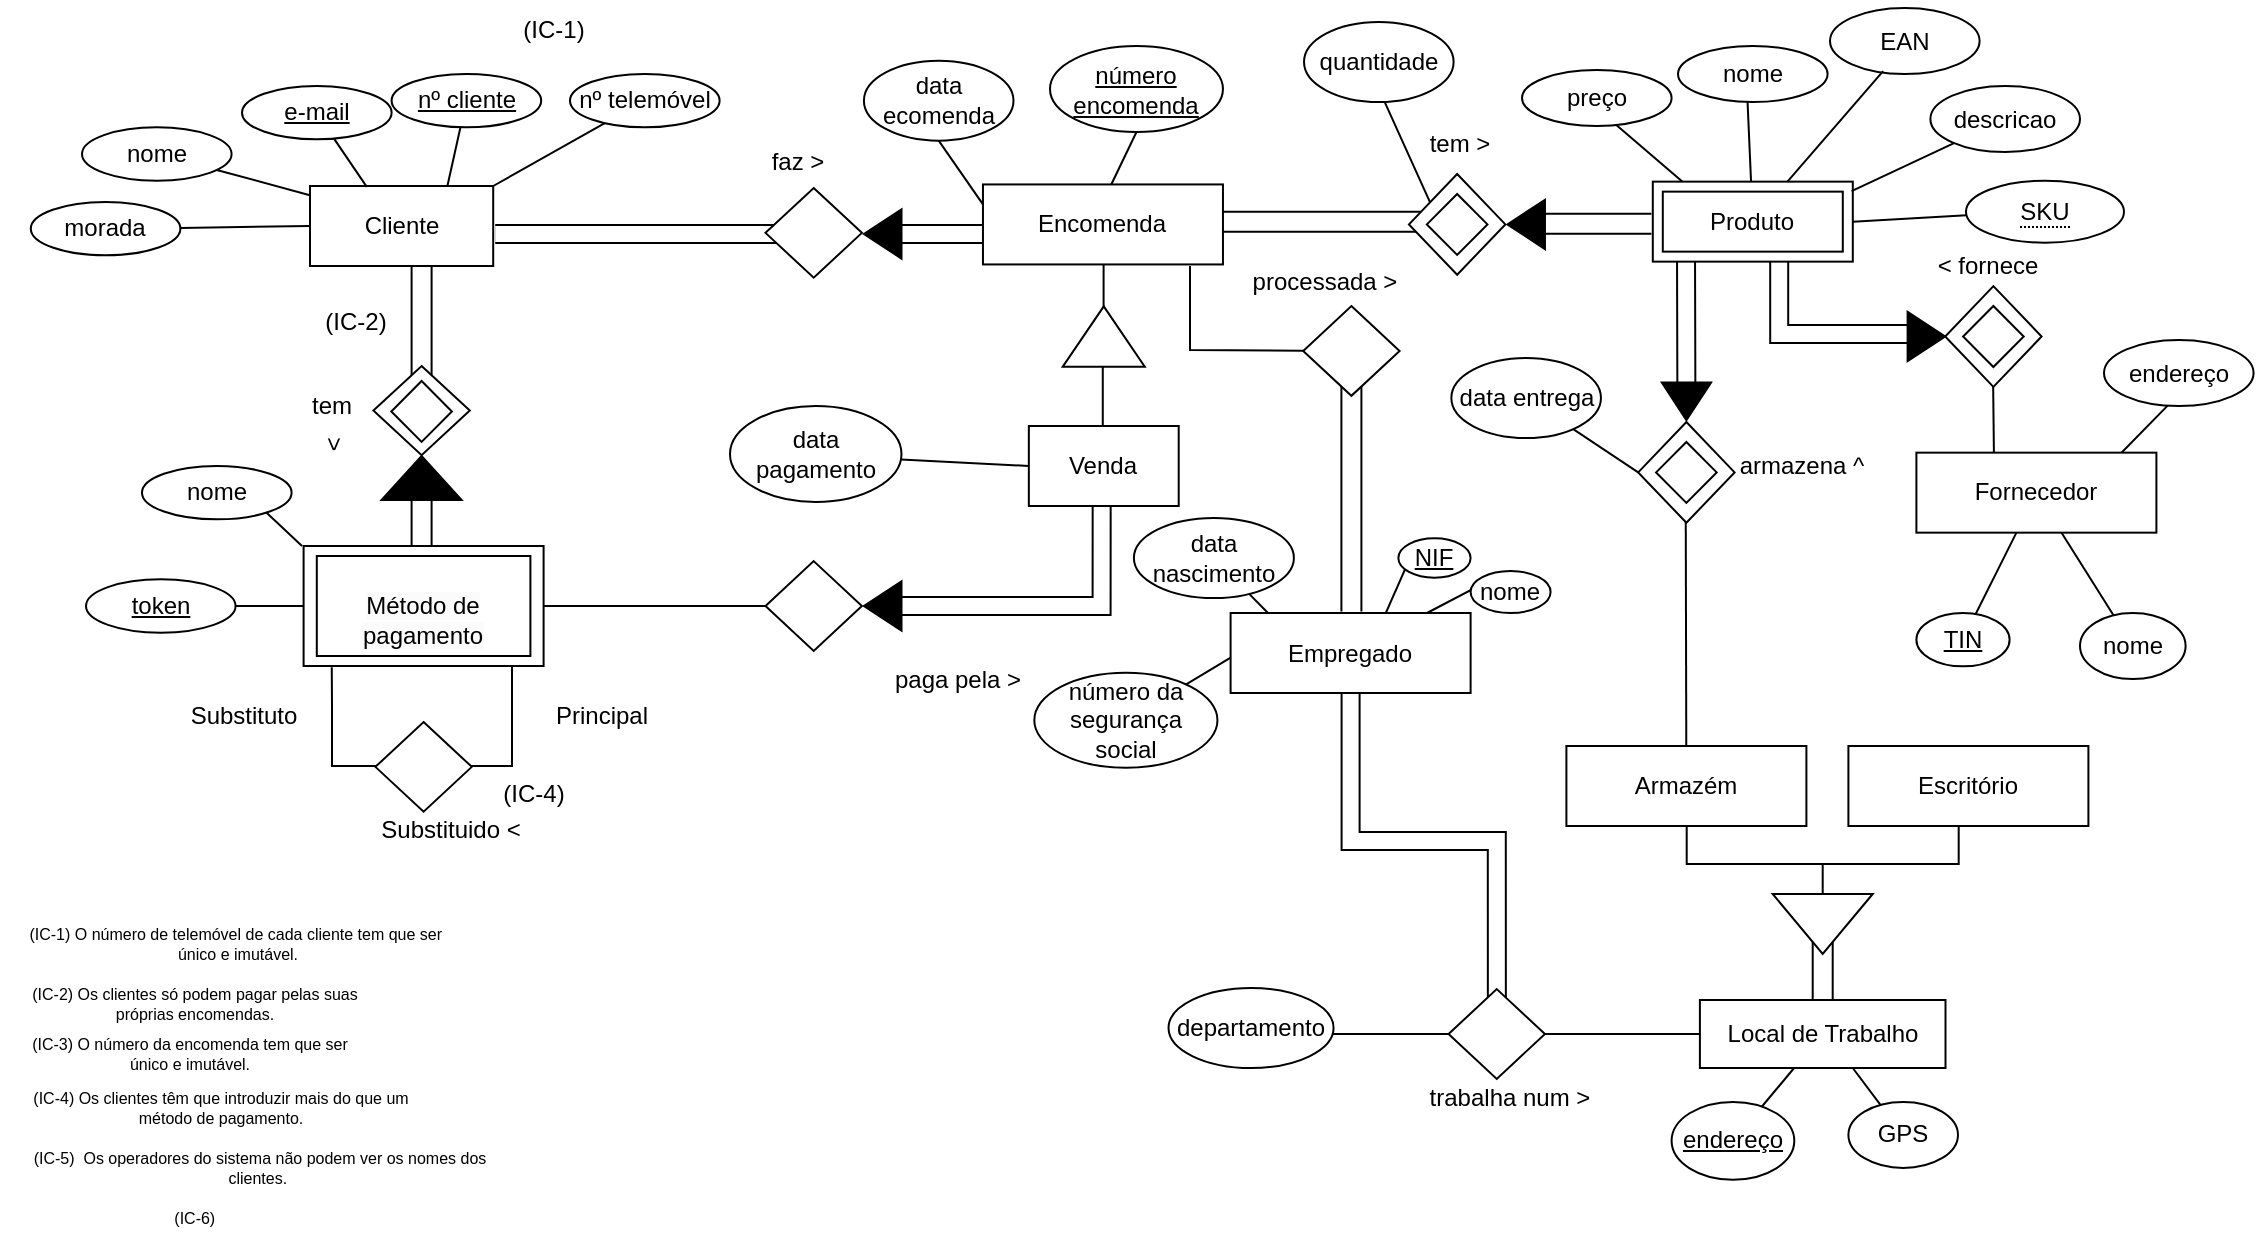<mxfile version="21.2.9" type="github">
  <diagram name="Página-1" id="aeVE_0QP12hosvdcAEiu">
    <mxGraphModel dx="961" dy="546" grid="1" gridSize="10" guides="1" tooltips="1" connect="1" arrows="1" fold="1" page="1" pageScale="1" pageWidth="1169" pageHeight="827" math="0" shadow="0">
      <root>
        <mxCell id="0" />
        <mxCell id="1" parent="0" />
        <mxCell id="XoQEpPvW4UXOymJID51b-89" value="" style="shape=filledEdge;curved=0;rounded=0;fixDash=1;endArrow=none;strokeWidth=10;fillColor=#ffffff;edgeStyle=orthogonalEdgeStyle;html=1;exitX=0.5;exitY=1;exitDx=0;exitDy=0;entryX=0.501;entryY=0.188;entryDx=0;entryDy=0;entryPerimeter=0;" edge="1" parent="1" source="XoQEpPvW4UXOymJID51b-48" target="XoQEpPvW4UXOymJID51b-82">
          <mxGeometry width="60" height="40" relative="1" as="geometry">
            <mxPoint x="690" y="450" as="sourcePoint" />
            <mxPoint x="720" y="540" as="targetPoint" />
          </mxGeometry>
        </mxCell>
        <mxCell id="XoQEpPvW4UXOymJID51b-73" value="" style="endArrow=none;html=1;rounded=0;entryX=0.413;entryY=0.045;entryDx=0;entryDy=0;entryPerimeter=0;" edge="1" parent="1" source="XoQEpPvW4UXOymJID51b-48" target="XoQEpPvW4UXOymJID51b-63">
          <mxGeometry width="50" height="50" relative="1" as="geometry">
            <mxPoint x="745.73" y="363" as="sourcePoint" />
            <mxPoint x="768.73" y="387" as="targetPoint" />
            <Array as="points" />
          </mxGeometry>
        </mxCell>
        <mxCell id="BxM8ZP69CIJhuokj28JI-13" value="" style="endArrow=none;html=1;rounded=0;" parent="1" target="BxM8ZP69CIJhuokj28JI-14" edge="1">
          <mxGeometry width="50" height="50" relative="1" as="geometry">
            <mxPoint x="190" y="117.33" as="sourcePoint" />
            <mxPoint x="224" y="90.663" as="targetPoint" />
          </mxGeometry>
        </mxCell>
        <mxCell id="XoQEpPvW4UXOymJID51b-69" value="" style="shape=partialRectangle;whiteSpace=wrap;html=1;left=0;right=0;fillColor=none;rotation=90;" vertex="1" parent="1">
          <mxGeometry x="633.73" y="250.3" width="133.95" height="10" as="geometry" />
        </mxCell>
        <mxCell id="XoQEpPvW4UXOymJID51b-60" value="" style="endArrow=none;html=1;rounded=0;exitX=0.028;exitY=0.508;exitDx=0;exitDy=0;exitPerimeter=0;" edge="1" parent="1" target="XoQEpPvW4UXOymJID51b-61" source="XoQEpPvW4UXOymJID51b-48">
          <mxGeometry width="50" height="50" relative="1" as="geometry">
            <mxPoint x="644.42" y="462.5" as="sourcePoint" />
            <mxPoint x="630.02" y="414.72" as="targetPoint" />
            <Array as="points" />
          </mxGeometry>
        </mxCell>
        <mxCell id="XoQEpPvW4UXOymJID51b-59" value="" style="endArrow=none;html=1;rounded=0;exitX=0.162;exitY=0.019;exitDx=0;exitDy=0;exitPerimeter=0;" edge="1" parent="1" target="XoQEpPvW4UXOymJID51b-62" source="XoQEpPvW4UXOymJID51b-48">
          <mxGeometry width="50" height="50" relative="1" as="geometry">
            <mxPoint x="649.6" y="363.5" as="sourcePoint" />
            <mxPoint x="628.42" y="409.5" as="targetPoint" />
            <Array as="points" />
          </mxGeometry>
        </mxCell>
        <mxCell id="XoQEpPvW4UXOymJID51b-65" value="" style="endArrow=none;html=1;rounded=0;entryX=0.24;entryY=0.175;entryDx=0;entryDy=0;entryPerimeter=0;exitX=0.5;exitY=1;exitDx=0;exitDy=0;" edge="1" parent="1" target="XoQEpPvW4UXOymJID51b-64" source="XoQEpPvW4UXOymJID51b-48">
          <mxGeometry width="50" height="50" relative="1" as="geometry">
            <mxPoint x="694.42" y="460.5" as="sourcePoint" />
            <mxPoint x="638.42" y="419.5" as="targetPoint" />
            <Array as="points" />
          </mxGeometry>
        </mxCell>
        <mxCell id="XoQEpPvW4UXOymJID51b-38" value="" style="endArrow=none;html=1;rounded=0;" edge="1" parent="1">
          <mxGeometry width="50" height="50" relative="1" as="geometry">
            <mxPoint x="576.8" y="171.52" as="sourcePoint" />
            <mxPoint x="576.8" y="141.52" as="targetPoint" />
          </mxGeometry>
        </mxCell>
        <mxCell id="XoQEpPvW4UXOymJID51b-32" value="" style="shape=filledEdge;curved=0;rounded=0;fixDash=1;endArrow=none;strokeWidth=10;fillColor=#ffffff;edgeStyle=orthogonalEdgeStyle;html=1;exitX=0;exitY=0.5;exitDx=0;exitDy=0;entryX=0.486;entryY=0.928;entryDx=0;entryDy=0;entryPerimeter=0;" edge="1" parent="1" source="XoQEpPvW4UXOymJID51b-28" target="j0QKD9REqWJEBM6iFjKV-30">
          <mxGeometry width="60" height="40" relative="1" as="geometry">
            <mxPoint x="610" y="314.75" as="sourcePoint" />
            <mxPoint x="670" y="274.75" as="targetPoint" />
          </mxGeometry>
        </mxCell>
        <mxCell id="j0QKD9REqWJEBM6iFjKV-43" value="" style="shape=filledEdge;curved=0;rounded=0;fixDash=1;endArrow=none;strokeWidth=10;fillColor=#ffffff;edgeStyle=orthogonalEdgeStyle;html=1;exitX=1;exitY=0.5;exitDx=0;exitDy=0;" parent="1" edge="1">
          <mxGeometry width="60" height="40" relative="1" as="geometry">
            <mxPoint x="272.6" y="134" as="sourcePoint" />
            <mxPoint x="420" y="134" as="targetPoint" />
            <Array as="points" />
          </mxGeometry>
        </mxCell>
        <mxCell id="j0QKD9REqWJEBM6iFjKV-144" value="" style="shape=filledEdge;curved=0;rounded=0;fixDash=1;endArrow=none;strokeWidth=10;fillColor=#ffffff;edgeStyle=orthogonalEdgeStyle;html=1;" parent="1" target="j0QKD9REqWJEBM6iFjKV-143" edge="1">
          <mxGeometry width="60" height="40" relative="1" as="geometry">
            <mxPoint x="870" y="140" as="sourcePoint" />
            <mxPoint x="868" y="220" as="targetPoint" />
            <Array as="points">
              <mxPoint x="868" y="140" />
            </Array>
          </mxGeometry>
        </mxCell>
        <mxCell id="j0QKD9REqWJEBM6iFjKV-134" value="" style="endArrow=none;html=1;rounded=0;entryX=0.834;entryY=0.064;entryDx=0;entryDy=0;entryPerimeter=0;exitX=0.427;exitY=0.991;exitDx=0;exitDy=0;exitPerimeter=0;" parent="1" source="XoQEpPvW4UXOymJID51b-46" target="j0QKD9REqWJEBM6iFjKV-123" edge="1">
          <mxGeometry width="50" height="50" relative="1" as="geometry">
            <mxPoint x="1106.519" y="218.427" as="sourcePoint" />
            <mxPoint x="1032" y="254" as="targetPoint" />
            <Array as="points" />
          </mxGeometry>
        </mxCell>
        <mxCell id="j0QKD9REqWJEBM6iFjKV-128" value="" style="shape=filledEdge;curved=0;rounded=0;fixDash=1;endArrow=none;strokeWidth=10;fillColor=#ffffff;edgeStyle=orthogonalEdgeStyle;html=1;exitX=0.632;exitY=0.976;exitDx=0;exitDy=0;exitPerimeter=0;" parent="1" source="j0QKD9REqWJEBM6iFjKV-105" edge="1">
          <mxGeometry width="60" height="40" relative="1" as="geometry">
            <mxPoint x="866.86" y="185.01" as="sourcePoint" />
            <mxPoint x="980" y="184" as="targetPoint" />
            <Array as="points">
              <mxPoint x="915" y="184" />
            </Array>
          </mxGeometry>
        </mxCell>
        <mxCell id="j0QKD9REqWJEBM6iFjKV-119" value="" style="endArrow=none;html=1;rounded=0;entryX=0.464;entryY=0.942;entryDx=0;entryDy=0;entryPerimeter=0;" parent="1" source="j0QKD9REqWJEBM6iFjKV-105" target="j0QKD9REqWJEBM6iFjKV-107" edge="1">
          <mxGeometry width="50" height="50" relative="1" as="geometry">
            <mxPoint x="879" y="120" as="sourcePoint" />
            <mxPoint x="853" y="57" as="targetPoint" />
            <Array as="points" />
          </mxGeometry>
        </mxCell>
        <mxCell id="j0QKD9REqWJEBM6iFjKV-118" value="" style="endArrow=none;html=1;rounded=0;exitX=0.175;exitY=0.059;exitDx=0;exitDy=0;entryX=0.605;entryY=0.923;entryDx=0;entryDy=0;entryPerimeter=0;exitPerimeter=0;" parent="1" source="j0QKD9REqWJEBM6iFjKV-105" target="j0QKD9REqWJEBM6iFjKV-106" edge="1">
          <mxGeometry width="50" height="50" relative="1" as="geometry">
            <mxPoint x="876.6" y="112.22" as="sourcePoint" />
            <mxPoint x="854.6" y="62.22" as="targetPoint" />
            <Array as="points" />
          </mxGeometry>
        </mxCell>
        <mxCell id="j0QKD9REqWJEBM6iFjKV-117" value="" style="endArrow=none;html=1;rounded=0;entryX=0.5;entryY=1;entryDx=0;entryDy=0;exitX=0;exitY=0.25;exitDx=0;exitDy=0;" parent="1" target="j0QKD9REqWJEBM6iFjKV-47" edge="1">
          <mxGeometry width="50" height="50" relative="1" as="geometry">
            <mxPoint x="579.8" y="111" as="sourcePoint" />
            <mxPoint x="557.8" y="79" as="targetPoint" />
            <Array as="points" />
          </mxGeometry>
        </mxCell>
        <mxCell id="j0QKD9REqWJEBM6iFjKV-114" value="" style="shape=filledEdge;curved=0;rounded=0;fixDash=1;endArrow=none;strokeWidth=10;fillColor=#ffffff;edgeStyle=orthogonalEdgeStyle;html=1;entryX=0.921;entryY=0.5;entryDx=0;entryDy=0;entryPerimeter=0;" parent="1" edge="1">
          <mxGeometry width="60" height="40" relative="1" as="geometry">
            <mxPoint x="543.48" y="134" as="sourcePoint" />
            <mxPoint x="469.435" y="134.0" as="targetPoint" />
            <Array as="points">
              <mxPoint x="527" y="134" />
            </Array>
          </mxGeometry>
        </mxCell>
        <mxCell id="j0QKD9REqWJEBM6iFjKV-113" value="" style="shape=filledEdge;curved=0;rounded=0;fixDash=1;endArrow=none;strokeWidth=10;fillColor=#ffffff;edgeStyle=orthogonalEdgeStyle;html=1;entryX=0.921;entryY=0.5;entryDx=0;entryDy=0;entryPerimeter=0;" parent="1" source="j0QKD9REqWJEBM6iFjKV-78" edge="1">
          <mxGeometry width="60" height="40" relative="1" as="geometry">
            <mxPoint x="532.48" y="134" as="sourcePoint" />
            <mxPoint x="467.683" y="134" as="targetPoint" />
            <Array as="points">
              <mxPoint x="516" y="134" />
            </Array>
          </mxGeometry>
        </mxCell>
        <mxCell id="j0QKD9REqWJEBM6iFjKV-103" value="" style="endArrow=none;html=1;rounded=0;exitX=0.394;exitY=0.147;exitDx=0;exitDy=0;entryX=0.535;entryY=0.983;entryDx=0;entryDy=0;entryPerimeter=0;exitPerimeter=0;" parent="1" target="j0QKD9REqWJEBM6iFjKV-102" edge="1">
          <mxGeometry width="50" height="50" relative="1" as="geometry">
            <mxPoint x="740.442" y="119.074" as="sourcePoint" />
            <mxPoint x="679.986" y="88.54" as="targetPoint" />
            <Array as="points" />
          </mxGeometry>
        </mxCell>
        <mxCell id="j0QKD9REqWJEBM6iFjKV-99" value="" style="shape=partialRectangle;whiteSpace=wrap;html=1;top=0;bottom=0;fillColor=none;rotation=-90;" parent="1" vertex="1">
          <mxGeometry x="818.4" y="102.08" width="10" height="53.6" as="geometry" />
        </mxCell>
        <mxCell id="j0QKD9REqWJEBM6iFjKV-94" value="" style="shape=partialRectangle;whiteSpace=wrap;html=1;top=0;bottom=0;fillColor=none;rotation=-90;" parent="1" vertex="1">
          <mxGeometry x="681.79" y="66.19" width="10" height="123.27" as="geometry" />
        </mxCell>
        <mxCell id="j0QKD9REqWJEBM6iFjKV-70" value="" style="shape=partialRectangle;whiteSpace=wrap;html=1;top=0;bottom=0;fillColor=none;" parent="1" vertex="1">
          <mxGeometry x="230.8" y="260" width="10" height="34" as="geometry" />
        </mxCell>
        <mxCell id="BxM8ZP69CIJhuokj28JI-1" value="&lt;div&gt;Cliente&lt;/div&gt;" style="rounded=0;whiteSpace=wrap;html=1;" parent="1" vertex="1">
          <mxGeometry x="180" y="110" width="91.6" height="40" as="geometry" />
        </mxCell>
        <mxCell id="BxM8ZP69CIJhuokj28JI-2" value="" style="endArrow=none;html=1;rounded=0;exitX=0.75;exitY=0;exitDx=0;exitDy=0;" parent="1" source="BxM8ZP69CIJhuokj28JI-1" target="BxM8ZP69CIJhuokj28JI-3" edge="1">
          <mxGeometry width="50" height="50" relative="1" as="geometry">
            <mxPoint x="271.6" y="118" as="sourcePoint" />
            <mxPoint x="305.6" y="91.333" as="targetPoint" />
          </mxGeometry>
        </mxCell>
        <mxCell id="BxM8ZP69CIJhuokj28JI-3" value="nº cliente" style="ellipse;whiteSpace=wrap;html=1;fontStyle=4" parent="1" vertex="1">
          <mxGeometry x="220.8" y="53.997" width="74.8" height="26.667" as="geometry" />
        </mxCell>
        <mxCell id="BxM8ZP69CIJhuokj28JI-4" value="" style="endArrow=none;html=1;rounded=0;exitX=0.31;exitY=0.011;exitDx=0;exitDy=0;exitPerimeter=0;" parent="1" source="BxM8ZP69CIJhuokj28JI-1" target="BxM8ZP69CIJhuokj28JI-5" edge="1">
          <mxGeometry width="50" height="50" relative="1" as="geometry">
            <mxPoint x="233.52" y="118" as="sourcePoint" />
            <mxPoint x="267.52" y="91.333" as="targetPoint" />
          </mxGeometry>
        </mxCell>
        <mxCell id="BxM8ZP69CIJhuokj28JI-5" value="e-mail" style="ellipse;whiteSpace=wrap;html=1;fontStyle=4" parent="1" vertex="1">
          <mxGeometry x="146" y="60" width="74.8" height="26.667" as="geometry" />
        </mxCell>
        <mxCell id="BxM8ZP69CIJhuokj28JI-9" value="" style="endArrow=none;html=1;rounded=0;exitX=1;exitY=0;exitDx=0;exitDy=0;" parent="1" source="BxM8ZP69CIJhuokj28JI-1" target="BxM8ZP69CIJhuokj28JI-10" edge="1">
          <mxGeometry width="50" height="50" relative="1" as="geometry">
            <mxPoint x="281.6" y="128" as="sourcePoint" />
            <mxPoint x="315.6" y="101.333" as="targetPoint" />
          </mxGeometry>
        </mxCell>
        <mxCell id="BxM8ZP69CIJhuokj28JI-10" value="nº telemóvel" style="ellipse;whiteSpace=wrap;html=1;" parent="1" vertex="1">
          <mxGeometry x="310" y="53.997" width="74.8" height="26.667" as="geometry" />
        </mxCell>
        <mxCell id="BxM8ZP69CIJhuokj28JI-11" value="" style="endArrow=none;html=1;rounded=0;exitX=0;exitY=0.5;exitDx=0;exitDy=0;" parent="1" source="BxM8ZP69CIJhuokj28JI-1" target="BxM8ZP69CIJhuokj28JI-12" edge="1">
          <mxGeometry width="50" height="50" relative="1" as="geometry">
            <mxPoint x="291.6" y="138" as="sourcePoint" />
            <mxPoint x="325.6" y="111.333" as="targetPoint" />
          </mxGeometry>
        </mxCell>
        <mxCell id="BxM8ZP69CIJhuokj28JI-12" value="morada" style="ellipse;whiteSpace=wrap;html=1;" parent="1" vertex="1">
          <mxGeometry x="40.4" y="117.997" width="74.8" height="26.667" as="geometry" />
        </mxCell>
        <mxCell id="BxM8ZP69CIJhuokj28JI-14" value="nome" style="ellipse;whiteSpace=wrap;html=1;" parent="1" vertex="1">
          <mxGeometry x="66.0" y="80.667" width="74.8" height="26.667" as="geometry" />
        </mxCell>
        <mxCell id="BxM8ZP69CIJhuokj28JI-18" value="" style="shape=partialRectangle;whiteSpace=wrap;html=1;top=0;bottom=0;fillColor=none;" parent="1" vertex="1">
          <mxGeometry x="230.8" y="150" width="10" height="60" as="geometry" />
        </mxCell>
        <mxCell id="BxM8ZP69CIJhuokj28JI-20" value="tem&lt;br&gt;" style="text;html=1;strokeColor=none;fillColor=none;align=center;verticalAlign=middle;whiteSpace=wrap;rounded=0;rotation=0;" parent="1" vertex="1">
          <mxGeometry x="160.8" y="204.75" width="60" height="30" as="geometry" />
        </mxCell>
        <mxCell id="BxM8ZP69CIJhuokj28JI-27" value="" style="endArrow=none;html=1;rounded=0;entryX=0.5;entryY=0;entryDx=0;entryDy=0;" parent="1" target="BxM8ZP69CIJhuokj28JI-28" edge="1">
          <mxGeometry width="50" height="50" relative="1" as="geometry">
            <mxPoint x="176" y="290" as="sourcePoint" />
            <mxPoint x="148.4" y="373.693" as="targetPoint" />
            <Array as="points">
              <mxPoint x="176" y="290" />
            </Array>
          </mxGeometry>
        </mxCell>
        <mxCell id="BxM8ZP69CIJhuokj28JI-28" value="nome" style="ellipse;whiteSpace=wrap;html=1;" parent="1" vertex="1">
          <mxGeometry x="96" y="249.997" width="74.8" height="26.667" as="geometry" />
        </mxCell>
        <mxCell id="BxM8ZP69CIJhuokj28JI-29" value="&lt;div&gt;&lt;br&gt;&lt;/div&gt;&lt;div&gt;&lt;br&gt;&lt;/div&gt;" style="shape=partialRectangle;whiteSpace=wrap;html=1;top=0;bottom=0;fillColor=none;rotation=-180;" parent="1" vertex="1">
          <mxGeometry x="931.35" y="478" width="10" height="39" as="geometry" />
        </mxCell>
        <mxCell id="BxM8ZP69CIJhuokj28JI-32" value="" style="strokeWidth=1;html=1;shape=mxgraph.flowchart.annotation_2;align=left;labelPosition=right;pointerEvents=1;rotation=-90;" parent="1" vertex="1">
          <mxGeometry x="916.35" y="381" width="40" height="136" as="geometry" />
        </mxCell>
        <mxCell id="BxM8ZP69CIJhuokj28JI-30" value="" style="triangle;whiteSpace=wrap;html=1;rotation=90;" parent="1" vertex="1">
          <mxGeometry x="921.35" y="454" width="30" height="50" as="geometry" />
        </mxCell>
        <mxCell id="BxM8ZP69CIJhuokj28JI-33" value="Local de Trabalho" style="rounded=0;whiteSpace=wrap;html=1;" parent="1" vertex="1">
          <mxGeometry x="874.95" y="517" width="122.8" height="34" as="geometry" />
        </mxCell>
        <mxCell id="BxM8ZP69CIJhuokj28JI-40" value="" style="endArrow=none;html=1;rounded=0;entryX=0.159;entryY=1.01;entryDx=0;entryDy=0;entryPerimeter=0;" parent="1" edge="1">
          <mxGeometry width="50" height="50" relative="1" as="geometry">
            <mxPoint x="221" y="400" as="sourcePoint" />
            <mxPoint x="190.88" y="350.6" as="targetPoint" />
            <Array as="points">
              <mxPoint x="191" y="400" />
              <mxPoint x="191" y="370" />
            </Array>
          </mxGeometry>
        </mxCell>
        <mxCell id="BxM8ZP69CIJhuokj28JI-48" value="Substituido &amp;lt;" style="text;html=1;strokeColor=none;fillColor=none;align=center;verticalAlign=middle;whiteSpace=wrap;rounded=0;" parent="1" vertex="1">
          <mxGeometry x="210.8" y="417" width="79.2" height="30" as="geometry" />
        </mxCell>
        <mxCell id="BxM8ZP69CIJhuokj28JI-50" value="&lt;div&gt;&lt;font style=&quot;font-size: 12px;&quot;&gt;(IC-4)&lt;/font&gt;&lt;/div&gt;" style="text;html=1;strokeColor=none;fillColor=none;align=center;verticalAlign=middle;whiteSpace=wrap;rounded=0;fontSize=8;" parent="1" vertex="1">
          <mxGeometry x="260" y="398" width="64.2" height="32" as="geometry" />
        </mxCell>
        <mxCell id="j0QKD9REqWJEBM6iFjKV-2" value="&amp;gt;" style="text;html=1;strokeColor=none;fillColor=none;align=center;verticalAlign=middle;whiteSpace=wrap;rounded=0;rotation=90;" parent="1" vertex="1">
          <mxGeometry x="161.8" y="224" width="60" height="30" as="geometry" />
        </mxCell>
        <mxCell id="j0QKD9REqWJEBM6iFjKV-8" value="" style="endArrow=none;html=1;rounded=0;" parent="1" edge="1">
          <mxGeometry width="50" height="50" relative="1" as="geometry">
            <mxPoint x="270" y="400" as="sourcePoint" />
            <mxPoint x="281" y="350" as="targetPoint" />
            <Array as="points">
              <mxPoint x="250" y="400" />
              <mxPoint x="281" y="400" />
              <mxPoint x="281" y="380" />
              <mxPoint x="281" y="361" />
            </Array>
          </mxGeometry>
        </mxCell>
        <mxCell id="j0QKD9REqWJEBM6iFjKV-14" value="Encomenda" style="rounded=0;whiteSpace=wrap;html=1;" parent="1" vertex="1">
          <mxGeometry x="516.48" y="109.22" width="120" height="40" as="geometry" />
        </mxCell>
        <mxCell id="j0QKD9REqWJEBM6iFjKV-27" value="" style="triangle;whiteSpace=wrap;html=1;rotation=-90;" parent="1" vertex="1">
          <mxGeometry x="561.82" y="164.75" width="30.13" height="41" as="geometry" />
        </mxCell>
        <mxCell id="j0QKD9REqWJEBM6iFjKV-30" value="Venda" style="rounded=0;whiteSpace=wrap;html=1;" parent="1" vertex="1">
          <mxGeometry x="539.42" y="230" width="74.93" height="40" as="geometry" />
        </mxCell>
        <mxCell id="j0QKD9REqWJEBM6iFjKV-40" value="" style="endArrow=none;html=1;rounded=0;exitX=0;exitY=0.5;exitDx=0;exitDy=0;entryX=1;entryY=0.5;entryDx=0;entryDy=0;" parent="1" source="BxM8ZP69CIJhuokj28JI-21" target="j0QKD9REqWJEBM6iFjKV-41" edge="1">
          <mxGeometry width="50" height="50" relative="1" as="geometry">
            <mxPoint x="56" y="350" as="sourcePoint" />
            <mxPoint x="82.14" y="334.538" as="targetPoint" />
            <Array as="points">
              <mxPoint x="156" y="320" />
            </Array>
          </mxGeometry>
        </mxCell>
        <mxCell id="j0QKD9REqWJEBM6iFjKV-41" value="token" style="ellipse;whiteSpace=wrap;html=1;fontStyle=4" parent="1" vertex="1">
          <mxGeometry x="68" y="306.667" width="74.8" height="26.667" as="geometry" />
        </mxCell>
        <mxCell id="j0QKD9REqWJEBM6iFjKV-44" value="faz &amp;gt;" style="text;html=1;strokeColor=none;fillColor=none;align=center;verticalAlign=middle;whiteSpace=wrap;rounded=0;rotation=0;" parent="1" vertex="1">
          <mxGeometry x="393.95" y="83" width="60" height="30" as="geometry" />
        </mxCell>
        <mxCell id="j0QKD9REqWJEBM6iFjKV-46" value="" style="endArrow=none;html=1;rounded=0;entryX=0.5;entryY=1;entryDx=0;entryDy=0;exitX=0;exitY=0.25;exitDx=0;exitDy=0;" parent="1" source="j0QKD9REqWJEBM6iFjKV-14" target="j0QKD9REqWJEBM6iFjKV-50" edge="1">
          <mxGeometry width="50" height="50" relative="1" as="geometry">
            <mxPoint x="535.68" y="109.22" as="sourcePoint" />
            <mxPoint x="471.56" y="99.883" as="targetPoint" />
            <Array as="points" />
          </mxGeometry>
        </mxCell>
        <mxCell id="j0QKD9REqWJEBM6iFjKV-47" value="número encomenda" style="ellipse;whiteSpace=wrap;html=1;fontStyle=4" parent="1" vertex="1">
          <mxGeometry x="550" y="40" width="86.48" height="43" as="geometry" />
        </mxCell>
        <mxCell id="j0QKD9REqWJEBM6iFjKV-50" value="data ecomenda" style="ellipse;whiteSpace=wrap;html=1;" parent="1" vertex="1">
          <mxGeometry x="456.95" y="47.33" width="74.8" height="40" as="geometry" />
        </mxCell>
        <mxCell id="j0QKD9REqWJEBM6iFjKV-55" value="data pagamento" style="ellipse;whiteSpace=wrap;html=1;" parent="1" vertex="1">
          <mxGeometry x="390" y="220" width="85.75" height="48" as="geometry" />
        </mxCell>
        <mxCell id="BxM8ZP69CIJhuokj28JI-21" value="" style="rounded=0;whiteSpace=wrap;html=1;" parent="1" vertex="1">
          <mxGeometry x="176.8" y="290" width="120" height="60" as="geometry" />
        </mxCell>
        <mxCell id="j0QKD9REqWJEBM6iFjKV-71" value="" style="triangle;whiteSpace=wrap;html=1;rotation=-90;fillColor=#000000;" parent="1" vertex="1">
          <mxGeometry x="224.8" y="236" width="22" height="40" as="geometry" />
        </mxCell>
        <mxCell id="j0QKD9REqWJEBM6iFjKV-98" value="tem &amp;gt;" style="text;html=1;strokeColor=none;fillColor=none;align=center;verticalAlign=middle;whiteSpace=wrap;rounded=0;rotation=0;" parent="1" vertex="1">
          <mxGeometry x="724.8" y="74" width="60" height="30" as="geometry" />
        </mxCell>
        <mxCell id="j0QKD9REqWJEBM6iFjKV-100" value="" style="triangle;whiteSpace=wrap;html=1;rotation=-180;fillColor=#000000;" parent="1" vertex="1">
          <mxGeometry x="778.68" y="116.92" width="18.8" height="24.6" as="geometry" />
        </mxCell>
        <mxCell id="j0QKD9REqWJEBM6iFjKV-102" value="quantidade" style="ellipse;whiteSpace=wrap;html=1;" parent="1" vertex="1">
          <mxGeometry x="677.01" y="28" width="74.8" height="40" as="geometry" />
        </mxCell>
        <mxCell id="j0QKD9REqWJEBM6iFjKV-105" value="Produto" style="shape=ext;margin=3;double=1;whiteSpace=wrap;html=1;align=center;" parent="1" vertex="1">
          <mxGeometry x="851.4" y="107.82" width="100" height="40" as="geometry" />
        </mxCell>
        <mxCell id="j0QKD9REqWJEBM6iFjKV-106" value="preço" style="ellipse;whiteSpace=wrap;html=1;" parent="1" vertex="1">
          <mxGeometry x="786.0" y="52" width="74.8" height="28" as="geometry" />
        </mxCell>
        <mxCell id="j0QKD9REqWJEBM6iFjKV-107" value="nome" style="ellipse;whiteSpace=wrap;html=1;" parent="1" vertex="1">
          <mxGeometry x="864" y="40" width="74.8" height="28" as="geometry" />
        </mxCell>
        <mxCell id="j0QKD9REqWJEBM6iFjKV-108" value="descricao" style="ellipse;whiteSpace=wrap;html=1;" parent="1" vertex="1">
          <mxGeometry x="990.2" y="60" width="74.8" height="33" as="geometry" />
        </mxCell>
        <mxCell id="j0QKD9REqWJEBM6iFjKV-111" value="&lt;span style=&quot;border-bottom: 1px dotted&quot;&gt;SKU&lt;/span&gt;" style="ellipse;whiteSpace=wrap;html=1;align=center;" parent="1" vertex="1">
          <mxGeometry x="1008" y="107.33" width="79" height="31" as="geometry" />
        </mxCell>
        <mxCell id="j0QKD9REqWJEBM6iFjKV-112" value="EAN" style="ellipse;whiteSpace=wrap;html=1;" parent="1" vertex="1">
          <mxGeometry x="940" y="21.0" width="74.8" height="33" as="geometry" />
        </mxCell>
        <mxCell id="j0QKD9REqWJEBM6iFjKV-78" value="" style="triangle;whiteSpace=wrap;html=1;rotation=-180;fillColor=#000000;" parent="1" vertex="1">
          <mxGeometry x="456.95" y="121.7" width="18.8" height="24.6" as="geometry" />
        </mxCell>
        <mxCell id="j0QKD9REqWJEBM6iFjKV-120" value="" style="endArrow=none;html=1;rounded=0;entryX=0.355;entryY=0.957;entryDx=0;entryDy=0;entryPerimeter=0;" parent="1" source="j0QKD9REqWJEBM6iFjKV-105" target="j0QKD9REqWJEBM6iFjKV-112" edge="1">
          <mxGeometry width="50" height="50" relative="1" as="geometry">
            <mxPoint x="889" y="130" as="sourcePoint" />
            <mxPoint x="863" y="67" as="targetPoint" />
            <Array as="points" />
          </mxGeometry>
        </mxCell>
        <mxCell id="j0QKD9REqWJEBM6iFjKV-121" value="" style="endArrow=none;html=1;rounded=0;exitX=0.994;exitY=0.119;exitDx=0;exitDy=0;exitPerimeter=0;" parent="1" source="j0QKD9REqWJEBM6iFjKV-105" target="j0QKD9REqWJEBM6iFjKV-108" edge="1">
          <mxGeometry width="50" height="50" relative="1" as="geometry">
            <mxPoint x="899" y="140" as="sourcePoint" />
            <mxPoint x="873" y="77" as="targetPoint" />
            <Array as="points" />
          </mxGeometry>
        </mxCell>
        <mxCell id="j0QKD9REqWJEBM6iFjKV-122" value="" style="endArrow=none;html=1;rounded=0;exitX=1;exitY=0.5;exitDx=0;exitDy=0;" parent="1" source="j0QKD9REqWJEBM6iFjKV-105" target="j0QKD9REqWJEBM6iFjKV-111" edge="1">
          <mxGeometry width="50" height="50" relative="1" as="geometry">
            <mxPoint x="909" y="150" as="sourcePoint" />
            <mxPoint x="883" y="87" as="targetPoint" />
            <Array as="points" />
          </mxGeometry>
        </mxCell>
        <mxCell id="j0QKD9REqWJEBM6iFjKV-123" value="Fornecedor" style="rounded=0;whiteSpace=wrap;html=1;" parent="1" vertex="1">
          <mxGeometry x="983.2" y="243.33" width="120" height="40" as="geometry" />
        </mxCell>
        <mxCell id="j0QKD9REqWJEBM6iFjKV-124" value="" style="endArrow=none;html=1;rounded=0;entryX=0.323;entryY=0.005;entryDx=0;entryDy=0;exitX=0.515;exitY=0.883;exitDx=0;exitDy=0;exitPerimeter=0;entryPerimeter=0;" parent="1" target="j0QKD9REqWJEBM6iFjKV-123" edge="1">
          <mxGeometry width="50" height="50" relative="1" as="geometry">
            <mxPoint x="1021.445" y="198.272" as="sourcePoint" />
            <mxPoint x="970" y="261.83" as="targetPoint" />
            <Array as="points" />
          </mxGeometry>
        </mxCell>
        <mxCell id="j0QKD9REqWJEBM6iFjKV-126" value="&lt;div&gt;&amp;lt; fornece&lt;/div&gt;" style="text;html=1;strokeColor=none;fillColor=none;align=center;verticalAlign=middle;whiteSpace=wrap;rounded=0;rotation=0;" parent="1" vertex="1">
          <mxGeometry x="988.6" y="135.39" width="60" height="30" as="geometry" />
        </mxCell>
        <mxCell id="j0QKD9REqWJEBM6iFjKV-129" value="" style="triangle;whiteSpace=wrap;html=1;rotation=0;fillColor=#000000;" parent="1" vertex="1">
          <mxGeometry x="978.8" y="172.95" width="18.8" height="24.6" as="geometry" />
        </mxCell>
        <mxCell id="j0QKD9REqWJEBM6iFjKV-131" value="nome" style="ellipse;whiteSpace=wrap;html=1;" parent="1" vertex="1">
          <mxGeometry x="1065" y="323.5" width="52.8" height="33" as="geometry" />
        </mxCell>
        <mxCell id="j0QKD9REqWJEBM6iFjKV-132" value="TIN" style="ellipse;whiteSpace=wrap;html=1;fontStyle=4" parent="1" vertex="1">
          <mxGeometry x="983.2" y="323.5" width="46.6" height="26.67" as="geometry" />
        </mxCell>
        <mxCell id="j0QKD9REqWJEBM6iFjKV-135" value="" style="endArrow=none;html=1;rounded=0;" parent="1" source="j0QKD9REqWJEBM6iFjKV-131" target="j0QKD9REqWJEBM6iFjKV-123" edge="1">
          <mxGeometry width="50" height="50" relative="1" as="geometry">
            <mxPoint x="1117" y="228" as="sourcePoint" />
            <mxPoint x="1093" y="256" as="targetPoint" />
            <Array as="points" />
          </mxGeometry>
        </mxCell>
        <mxCell id="j0QKD9REqWJEBM6iFjKV-136" value="" style="endArrow=none;html=1;rounded=0;" parent="1" source="j0QKD9REqWJEBM6iFjKV-132" target="j0QKD9REqWJEBM6iFjKV-123" edge="1">
          <mxGeometry width="50" height="50" relative="1" as="geometry">
            <mxPoint x="1095" y="334" as="sourcePoint" />
            <mxPoint x="1067" y="293" as="targetPoint" />
            <Array as="points" />
          </mxGeometry>
        </mxCell>
        <mxCell id="j0QKD9REqWJEBM6iFjKV-139" value="armazena ^" style="text;html=1;strokeColor=none;fillColor=none;align=center;verticalAlign=middle;whiteSpace=wrap;rounded=0;rotation=0;" parent="1" vertex="1">
          <mxGeometry x="892.3" y="235" width="68.4" height="30" as="geometry" />
        </mxCell>
        <mxCell id="j0QKD9REqWJEBM6iFjKV-140" value="Armazém" style="rounded=0;whiteSpace=wrap;html=1;" parent="1" vertex="1">
          <mxGeometry x="808.2" y="390" width="120" height="40" as="geometry" />
        </mxCell>
        <mxCell id="j0QKD9REqWJEBM6iFjKV-141" value="" style="endArrow=none;html=1;rounded=0;exitX=0.515;exitY=0.883;exitDx=0;exitDy=0;exitPerimeter=0;" parent="1" target="j0QKD9REqWJEBM6iFjKV-140" edge="1">
          <mxGeometry width="50" height="50" relative="1" as="geometry">
            <mxPoint x="867.83" y="258" as="sourcePoint" />
            <mxPoint x="868.83" y="304" as="targetPoint" />
            <Array as="points" />
          </mxGeometry>
        </mxCell>
        <mxCell id="j0QKD9REqWJEBM6iFjKV-143" value="" style="triangle;whiteSpace=wrap;html=1;rotation=90;fillColor=#000000;" parent="1" vertex="1">
          <mxGeometry x="858.8" y="205.4" width="18.8" height="24.6" as="geometry" />
        </mxCell>
        <mxCell id="j0QKD9REqWJEBM6iFjKV-145" value="data entrega" style="ellipse;whiteSpace=wrap;html=1;" parent="1" vertex="1">
          <mxGeometry x="750.68" y="196" width="74.8" height="40" as="geometry" />
        </mxCell>
        <mxCell id="j0QKD9REqWJEBM6iFjKV-146" value="" style="endArrow=none;html=1;rounded=0;entryX=0;entryY=0.5;entryDx=0;entryDy=0;" parent="1" source="j0QKD9REqWJEBM6iFjKV-145" target="XoQEpPvW4UXOymJID51b-22" edge="1">
          <mxGeometry width="50" height="50" relative="1" as="geometry">
            <mxPoint x="1038" y="208" as="sourcePoint" />
            <mxPoint x="840" y="250" as="targetPoint" />
            <Array as="points" />
          </mxGeometry>
        </mxCell>
        <mxCell id="XoQEpPvW4UXOymJID51b-1" value="&lt;div&gt;&lt;font style=&quot;font-size: 12px;&quot;&gt;(IC-1)&lt;/font&gt;&lt;/div&gt;" style="text;html=1;strokeColor=none;fillColor=none;align=center;verticalAlign=middle;whiteSpace=wrap;rounded=0;fontSize=8;" vertex="1" parent="1">
          <mxGeometry x="271.6" y="17.33" width="60" height="30" as="geometry" />
        </mxCell>
        <mxCell id="XoQEpPvW4UXOymJID51b-2" value="&lt;div&gt;(IC-1) O número de telemóvel de cada cliente tem que ser&amp;nbsp; único e imutável.&lt;/div&gt;" style="text;html=1;strokeColor=none;fillColor=none;align=center;verticalAlign=middle;whiteSpace=wrap;rounded=0;fontSize=8;" vertex="1" parent="1">
          <mxGeometry x="34" y="474" width="220" height="30" as="geometry" />
        </mxCell>
        <mxCell id="XoQEpPvW4UXOymJID51b-3" value="&lt;div&gt;(IC-5)&amp;nbsp; Os operadores do sistema não podem ver os nomes dos clientes.&amp;nbsp;&lt;/div&gt;" style="text;html=1;strokeColor=none;fillColor=none;align=center;verticalAlign=middle;whiteSpace=wrap;rounded=0;fontSize=8;" vertex="1" parent="1">
          <mxGeometry x="38.6" y="586" width="232" height="30" as="geometry" />
        </mxCell>
        <mxCell id="XoQEpPvW4UXOymJID51b-4" value="&lt;div&gt;(IC-4) Os clientes têm que introduzir mais do que um método de pagamento.&lt;/div&gt;" style="text;html=1;strokeColor=none;fillColor=none;align=center;verticalAlign=middle;whiteSpace=wrap;rounded=0;fontSize=8;" vertex="1" parent="1">
          <mxGeometry x="39" y="556" width="193.47" height="30" as="geometry" />
        </mxCell>
        <mxCell id="XoQEpPvW4UXOymJID51b-5" value="&lt;div&gt;(IC-3) O número da encomenda tem que ser único e imutável.&lt;/div&gt;" style="text;html=1;strokeColor=none;fillColor=none;align=center;verticalAlign=middle;whiteSpace=wrap;rounded=0;fontSize=8;" vertex="1" parent="1">
          <mxGeometry x="29.8" y="529" width="180" height="30" as="geometry" />
        </mxCell>
        <mxCell id="XoQEpPvW4UXOymJID51b-6" value="&lt;div&gt;(IC-2) Os clientes só podem pagar pelas suas próprias encomendas.&lt;/div&gt;" style="text;html=1;strokeColor=none;fillColor=none;align=center;verticalAlign=middle;whiteSpace=wrap;rounded=0;fontSize=8;" vertex="1" parent="1">
          <mxGeometry x="25.73" y="504" width="193.47" height="30" as="geometry" />
        </mxCell>
        <mxCell id="XoQEpPvW4UXOymJID51b-7" value="&lt;div&gt;(IC-6)&amp;nbsp;&lt;/div&gt;" style="text;html=1;strokeColor=none;fillColor=none;align=center;verticalAlign=middle;whiteSpace=wrap;rounded=0;fontSize=8;" vertex="1" parent="1">
          <mxGeometry x="27" y="611" width="193.47" height="30" as="geometry" />
        </mxCell>
        <mxCell id="XoQEpPvW4UXOymJID51b-8" value="" style="endArrow=none;html=1;rounded=0;entryX=1;entryY=0.5;entryDx=0;entryDy=0;" edge="1" parent="1" source="XoQEpPvW4UXOymJID51b-26" target="BxM8ZP69CIJhuokj28JI-21">
          <mxGeometry width="50" height="50" relative="1" as="geometry">
            <mxPoint x="420" y="320" as="sourcePoint" />
            <mxPoint x="295.77" y="318" as="targetPoint" />
            <Array as="points" />
          </mxGeometry>
        </mxCell>
        <mxCell id="XoQEpPvW4UXOymJID51b-9" value="(IC-2)" style="text;html=1;strokeColor=none;fillColor=none;align=center;verticalAlign=middle;whiteSpace=wrap;rounded=0;rotation=0;" vertex="1" parent="1">
          <mxGeometry x="172.8" y="162.55" width="60" height="30" as="geometry" />
        </mxCell>
        <mxCell id="XoQEpPvW4UXOymJID51b-10" value="Substituto" style="text;html=1;strokeColor=none;fillColor=none;align=center;verticalAlign=middle;whiteSpace=wrap;rounded=0;" vertex="1" parent="1">
          <mxGeometry x="116.8" y="360" width="60" height="30" as="geometry" />
        </mxCell>
        <mxCell id="XoQEpPvW4UXOymJID51b-11" value="Principal" style="text;html=1;strokeColor=none;fillColor=none;align=center;verticalAlign=middle;whiteSpace=wrap;rounded=0;" vertex="1" parent="1">
          <mxGeometry x="295.8" y="360" width="60" height="30" as="geometry" />
        </mxCell>
        <mxCell id="XoQEpPvW4UXOymJID51b-12" value="" style="rhombus;whiteSpace=wrap;html=1;" vertex="1" parent="1">
          <mxGeometry x="407.75" y="111" width="48.2" height="44.86" as="geometry" />
        </mxCell>
        <mxCell id="XoQEpPvW4UXOymJID51b-13" value="" style="rhombus;whiteSpace=wrap;html=1;" vertex="1" parent="1">
          <mxGeometry x="211.7" y="200" width="48.2" height="44.59" as="geometry" />
        </mxCell>
        <mxCell id="XoQEpPvW4UXOymJID51b-15" value="" style="rhombus;whiteSpace=wrap;html=1;" vertex="1" parent="1">
          <mxGeometry x="729.48" y="104" width="48.2" height="50.39" as="geometry" />
        </mxCell>
        <mxCell id="XoQEpPvW4UXOymJID51b-16" value="" style="rhombus;whiteSpace=wrap;html=1;" vertex="1" parent="1">
          <mxGeometry x="738.43" y="113.96" width="30.3" height="30.46" as="geometry" />
        </mxCell>
        <mxCell id="XoQEpPvW4UXOymJID51b-18" value="" style="endArrow=none;html=1;rounded=0;exitX=1.009;exitY=0.506;exitDx=0;exitDy=0;exitPerimeter=0;" edge="1" parent="1" target="XoQEpPvW4UXOymJID51b-17">
          <mxGeometry width="50" height="50" relative="1" as="geometry">
            <mxPoint x="252.16" y="400.144" as="sourcePoint" />
            <mxPoint x="281" y="350" as="targetPoint" />
            <Array as="points" />
          </mxGeometry>
        </mxCell>
        <mxCell id="XoQEpPvW4UXOymJID51b-17" value="" style="rhombus;whiteSpace=wrap;html=1;" vertex="1" parent="1">
          <mxGeometry x="212.7" y="378" width="48.2" height="44.86" as="geometry" />
        </mxCell>
        <mxCell id="XoQEpPvW4UXOymJID51b-20" value="" style="rhombus;whiteSpace=wrap;html=1;" vertex="1" parent="1">
          <mxGeometry x="997.6" y="160.06" width="48.2" height="50.39" as="geometry" />
        </mxCell>
        <mxCell id="XoQEpPvW4UXOymJID51b-21" value="" style="rhombus;whiteSpace=wrap;html=1;" vertex="1" parent="1">
          <mxGeometry x="1006.55" y="170.02" width="30.3" height="30.46" as="geometry" />
        </mxCell>
        <mxCell id="XoQEpPvW4UXOymJID51b-22" value="" style="rhombus;whiteSpace=wrap;html=1;" vertex="1" parent="1">
          <mxGeometry x="844.1" y="228" width="48.2" height="50.39" as="geometry" />
        </mxCell>
        <mxCell id="XoQEpPvW4UXOymJID51b-23" value="" style="rhombus;whiteSpace=wrap;html=1;" vertex="1" parent="1">
          <mxGeometry x="853.05" y="237.96" width="30.3" height="30.46" as="geometry" />
        </mxCell>
        <mxCell id="XoQEpPvW4UXOymJID51b-28" value="" style="triangle;whiteSpace=wrap;html=1;rotation=-180;fillColor=#000000;" vertex="1" parent="1">
          <mxGeometry x="456.95" y="307.7" width="18.8" height="24.6" as="geometry" />
        </mxCell>
        <mxCell id="XoQEpPvW4UXOymJID51b-33" value="paga pela &amp;gt;" style="text;html=1;strokeColor=none;fillColor=none;align=center;verticalAlign=middle;whiteSpace=wrap;rounded=0;rotation=0;" vertex="1" parent="1">
          <mxGeometry x="461.75" y="342.43" width="84.25" height="30" as="geometry" />
        </mxCell>
        <mxCell id="XoQEpPvW4UXOymJID51b-36" value="" style="endArrow=none;html=1;rounded=0;entryX=1;entryY=0.5;entryDx=0;entryDy=0;" edge="1" parent="1" target="XoQEpPvW4UXOymJID51b-26">
          <mxGeometry width="50" height="50" relative="1" as="geometry">
            <mxPoint x="420" y="320" as="sourcePoint" />
            <mxPoint x="297" y="320" as="targetPoint" />
            <Array as="points" />
          </mxGeometry>
        </mxCell>
        <mxCell id="XoQEpPvW4UXOymJID51b-26" value="" style="rhombus;whiteSpace=wrap;html=1;" vertex="1" parent="1">
          <mxGeometry x="407.75" y="297.57" width="48.2" height="44.86" as="geometry" />
        </mxCell>
        <mxCell id="XoQEpPvW4UXOymJID51b-39" value="" style="endArrow=none;html=1;rounded=0;" edge="1" parent="1">
          <mxGeometry width="50" height="50" relative="1" as="geometry">
            <mxPoint x="576.39" y="230" as="sourcePoint" />
            <mxPoint x="576.39" y="200" as="targetPoint" />
          </mxGeometry>
        </mxCell>
        <mxCell id="XoQEpPvW4UXOymJID51b-43" value="" style="endArrow=none;html=1;rounded=0;" edge="1" parent="1" source="XoQEpPvW4UXOymJID51b-44">
          <mxGeometry width="50" height="50" relative="1" as="geometry">
            <mxPoint x="688.85" y="192.45" as="sourcePoint" />
            <mxPoint x="620" y="150" as="targetPoint" />
            <Array as="points">
              <mxPoint x="620" y="192" />
            </Array>
          </mxGeometry>
        </mxCell>
        <mxCell id="XoQEpPvW4UXOymJID51b-44" value="" style="rhombus;whiteSpace=wrap;html=1;" vertex="1" parent="1">
          <mxGeometry x="676.6" y="170.02" width="48.2" height="44.86" as="geometry" />
        </mxCell>
        <mxCell id="XoQEpPvW4UXOymJID51b-45" value="" style="endArrow=none;html=1;rounded=0;entryX=0;entryY=0.5;entryDx=0;entryDy=0;exitX=0.997;exitY=0.556;exitDx=0;exitDy=0;exitPerimeter=0;" edge="1" parent="1" source="j0QKD9REqWJEBM6iFjKV-55" target="j0QKD9REqWJEBM6iFjKV-30">
          <mxGeometry width="50" height="50" relative="1" as="geometry">
            <mxPoint x="503.68" y="263" as="sourcePoint" />
            <mxPoint x="503.68" y="233" as="targetPoint" />
          </mxGeometry>
        </mxCell>
        <mxCell id="XoQEpPvW4UXOymJID51b-46" value="endereço" style="ellipse;whiteSpace=wrap;html=1;" vertex="1" parent="1">
          <mxGeometry x="1077" y="187" width="74.8" height="33" as="geometry" />
        </mxCell>
        <mxCell id="XoQEpPvW4UXOymJID51b-48" value="Empregado" style="rounded=0;whiteSpace=wrap;html=1;" vertex="1" parent="1">
          <mxGeometry x="640.3" y="323.5" width="120" height="40" as="geometry" />
        </mxCell>
        <mxCell id="XoQEpPvW4UXOymJID51b-61" value="número da segurança social" style="ellipse;whiteSpace=wrap;html=1;" vertex="1" parent="1">
          <mxGeometry x="542.16" y="353.33" width="91.57" height="47.57" as="geometry" />
        </mxCell>
        <mxCell id="XoQEpPvW4UXOymJID51b-62" value="data nascimento" style="ellipse;whiteSpace=wrap;html=1;" vertex="1" parent="1">
          <mxGeometry x="591.95" y="276" width="80" height="40" as="geometry" />
        </mxCell>
        <mxCell id="XoQEpPvW4UXOymJID51b-63" value="nome" style="ellipse;whiteSpace=wrap;html=1;" vertex="1" parent="1">
          <mxGeometry x="760.3" y="302.5" width="40" height="21" as="geometry" />
        </mxCell>
        <mxCell id="XoQEpPvW4UXOymJID51b-64" value="&lt;u&gt;NIF&lt;/u&gt;" style="ellipse;whiteSpace=wrap;html=1;" vertex="1" parent="1">
          <mxGeometry x="724.18" y="286.17" width="36.12" height="19.67" as="geometry" />
        </mxCell>
        <mxCell id="XoQEpPvW4UXOymJID51b-70" value="processada &amp;gt;" style="text;html=1;strokeColor=none;fillColor=none;align=center;verticalAlign=middle;whiteSpace=wrap;rounded=0;rotation=0;" vertex="1" parent="1">
          <mxGeometry x="649.6" y="142.95" width="75.2" height="30" as="geometry" />
        </mxCell>
        <mxCell id="XoQEpPvW4UXOymJID51b-74" value="Escritório" style="rounded=0;whiteSpace=wrap;html=1;" vertex="1" parent="1">
          <mxGeometry x="949.2" y="390" width="120" height="40" as="geometry" />
        </mxCell>
        <mxCell id="XoQEpPvW4UXOymJID51b-75" value="GPS" style="ellipse;whiteSpace=wrap;html=1;" vertex="1" parent="1">
          <mxGeometry x="949.2" y="567.94" width="54.8" height="33" as="geometry" />
        </mxCell>
        <mxCell id="XoQEpPvW4UXOymJID51b-76" value="endereço" style="ellipse;whiteSpace=wrap;html=1;fontStyle=4" vertex="1" parent="1">
          <mxGeometry x="860.8" y="567.94" width="61.35" height="38.9" as="geometry" />
        </mxCell>
        <mxCell id="XoQEpPvW4UXOymJID51b-77" value="" style="endArrow=none;html=1;rounded=0;entryX=0.624;entryY=1.007;entryDx=0;entryDy=0;entryPerimeter=0;" edge="1" parent="1" source="XoQEpPvW4UXOymJID51b-75" target="BxM8ZP69CIJhuokj28JI-33">
          <mxGeometry width="50" height="50" relative="1" as="geometry">
            <mxPoint x="930.0" y="505.43" as="sourcePoint" />
            <mxPoint x="874.579" y="559.002" as="targetPoint" />
            <Array as="points" />
          </mxGeometry>
        </mxCell>
        <mxCell id="XoQEpPvW4UXOymJID51b-78" value="" style="endArrow=none;html=1;rounded=0;" edge="1" parent="1" source="XoQEpPvW4UXOymJID51b-76" target="BxM8ZP69CIJhuokj28JI-33">
          <mxGeometry width="50" height="50" relative="1" as="geometry">
            <mxPoint x="908.0" y="611.43" as="sourcePoint" />
            <mxPoint x="850" y="570" as="targetPoint" />
            <Array as="points" />
          </mxGeometry>
        </mxCell>
        <mxCell id="XoQEpPvW4UXOymJID51b-81" value="" style="endArrow=none;html=1;rounded=0;" edge="1" parent="1">
          <mxGeometry width="50" height="50" relative="1" as="geometry">
            <mxPoint x="794.95" y="534" as="sourcePoint" />
            <mxPoint x="874.95" y="534" as="targetPoint" />
          </mxGeometry>
        </mxCell>
        <mxCell id="XoQEpPvW4UXOymJID51b-82" value="" style="rhombus;whiteSpace=wrap;html=1;" vertex="1" parent="1">
          <mxGeometry x="749.28" y="511.57" width="48.2" height="44.86" as="geometry" />
        </mxCell>
        <mxCell id="XoQEpPvW4UXOymJID51b-85" value="" style="endArrow=none;html=1;rounded=0;entryX=0;entryY=0.5;entryDx=0;entryDy=0;exitX=0.965;exitY=0.576;exitDx=0;exitDy=0;exitPerimeter=0;" edge="1" parent="1" source="XoQEpPvW4UXOymJID51b-86" target="XoQEpPvW4UXOymJID51b-82">
          <mxGeometry width="50" height="50" relative="1" as="geometry">
            <mxPoint x="773" y="590" as="sourcePoint" />
            <mxPoint x="778.58" y="564" as="targetPoint" />
          </mxGeometry>
        </mxCell>
        <mxCell id="XoQEpPvW4UXOymJID51b-86" value="departamento" style="ellipse;whiteSpace=wrap;html=1;" vertex="1" parent="1">
          <mxGeometry x="609.27" y="511" width="82.52" height="40" as="geometry" />
        </mxCell>
        <mxCell id="XoQEpPvW4UXOymJID51b-91" value="trabalha num &amp;gt;" style="text;html=1;strokeColor=none;fillColor=none;align=center;verticalAlign=middle;whiteSpace=wrap;rounded=0;" vertex="1" parent="1">
          <mxGeometry x="733.53" y="551" width="91.95" height="30" as="geometry" />
        </mxCell>
        <mxCell id="XoQEpPvW4UXOymJID51b-92" value="" style="rhombus;whiteSpace=wrap;html=1;" vertex="1" parent="1">
          <mxGeometry x="220.65" y="207.5" width="30.3" height="30.46" as="geometry" />
        </mxCell>
        <mxCell id="XoQEpPvW4UXOymJID51b-95" value="&lt;br&gt;&lt;span style=&quot;color: rgb(0, 0, 0); font-family: Helvetica; font-size: 12px; font-style: normal; font-variant-ligatures: normal; font-variant-caps: normal; font-weight: 400; letter-spacing: normal; orphans: 2; text-indent: 0px; text-transform: none; widows: 2; word-spacing: 0px; -webkit-text-stroke-width: 0px; background-color: rgb(251, 251, 251); text-decoration-thickness: initial; text-decoration-style: initial; text-decoration-color: initial; float: none; display: inline !important;&quot;&gt;Método de pagamento&lt;/span&gt;&lt;br&gt;" style="rounded=0;whiteSpace=wrap;html=1;align=center;" vertex="1" parent="1">
          <mxGeometry x="183.4" y="295" width="106.8" height="50" as="geometry" />
        </mxCell>
      </root>
    </mxGraphModel>
  </diagram>
</mxfile>
